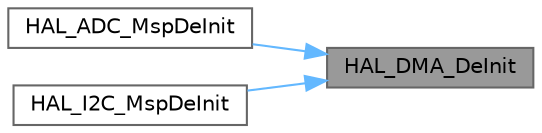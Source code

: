 digraph "HAL_DMA_DeInit"
{
 // LATEX_PDF_SIZE
  bgcolor="transparent";
  edge [fontname=Helvetica,fontsize=10,labelfontname=Helvetica,labelfontsize=10];
  node [fontname=Helvetica,fontsize=10,shape=box,height=0.2,width=0.4];
  rankdir="RL";
  Node1 [id="Node000001",label="HAL_DMA_DeInit",height=0.2,width=0.4,color="gray40", fillcolor="grey60", style="filled", fontcolor="black",tooltip=" "];
  Node1 -> Node2 [id="edge1_Node000001_Node000002",dir="back",color="steelblue1",style="solid",tooltip=" "];
  Node2 [id="Node000002",label="HAL_ADC_MspDeInit",height=0.2,width=0.4,color="grey40", fillcolor="white", style="filled",URL="$group___a_d_c___exported___functions___group1.html#ga39b0f8e80268ab3e660ead921ad4b22f",tooltip="ADC MSP De-Initialization This function freeze the hardware resources used in this example."];
  Node1 -> Node3 [id="edge2_Node000001_Node000003",dir="back",color="steelblue1",style="solid",tooltip=" "];
  Node3 [id="Node000003",label="HAL_I2C_MspDeInit",height=0.2,width=0.4,color="grey40", fillcolor="white", style="filled",URL="$group___i2_c___exported___functions___group1.html#ga2ec8d9b09854c732e2feed549278f048",tooltip="I2C MSP De-Initialization This function freeze the hardware resources used in this example."];
}
